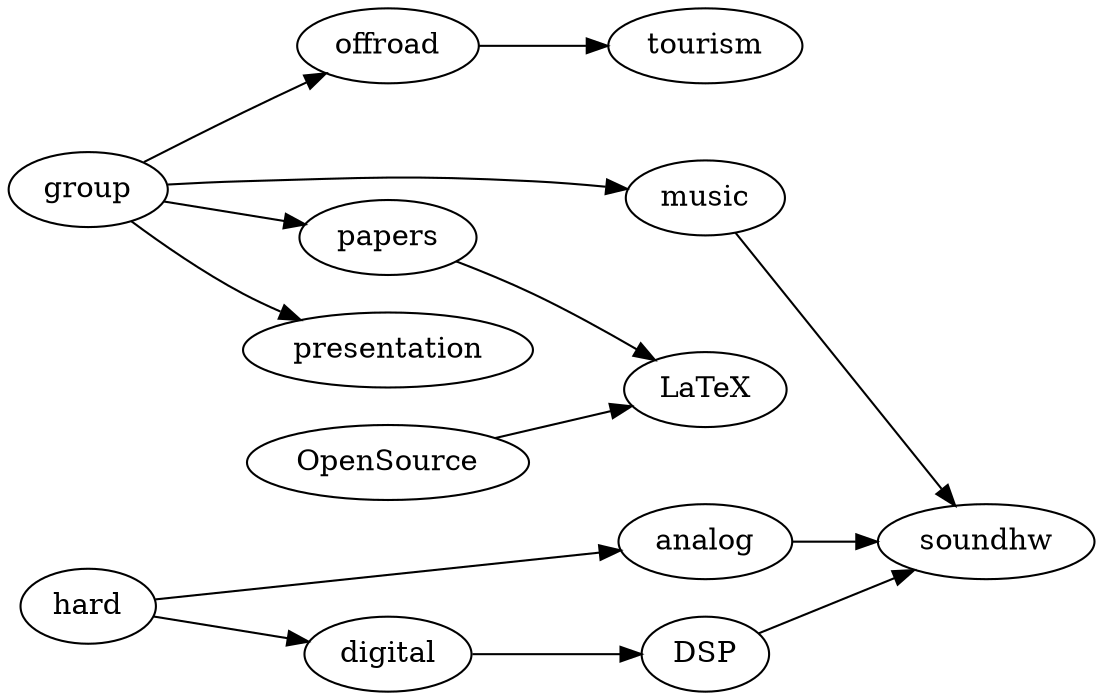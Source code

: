 digraph {
    rankdir=LR;
    margin=0;
    group -> offroad -> tourism;
    group -> music -> soundhw;
    hard -> analog -> soundhw;
    hard -> digital -> DSP -> soundhw;
    group -> papers -> LaTeX;
    group -> presentation;
    OpenSource -> LaTeX;
    {hard;group;rank=same;}
}

